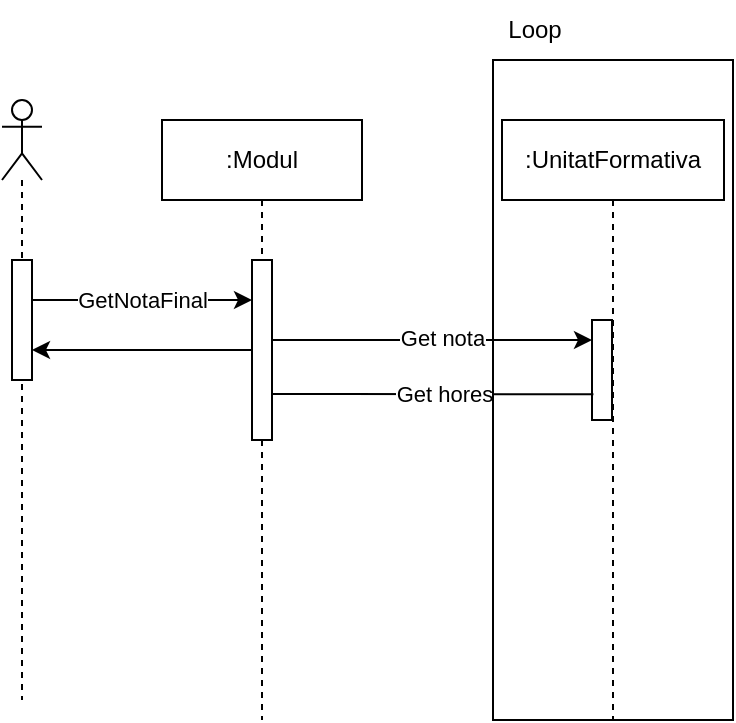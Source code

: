 <mxfile version="20.3.2" type="device"><diagram id="4RYV1UEazqx4tkbyn9y9" name="Page-1"><mxGraphModel dx="1016" dy="520" grid="1" gridSize="10" guides="1" tooltips="1" connect="1" arrows="1" fold="1" page="1" pageScale="1" pageWidth="827" pageHeight="1169" math="0" shadow="0"><root><mxCell id="0"/><mxCell id="1" parent="0"/><mxCell id="5AG-9YvSEWnN_-p3lPaF-12" value=":UnitatFormativa" style="shape=umlLifeline;perimeter=lifelinePerimeter;whiteSpace=wrap;html=1;container=1;collapsible=0;recursiveResize=0;outlineConnect=0;" parent="1" vertex="1"><mxGeometry x="489" y="370" width="111" height="300" as="geometry"/></mxCell><mxCell id="5AG-9YvSEWnN_-p3lPaF-29" value="" style="html=1;points=[];perimeter=orthogonalPerimeter;" parent="5AG-9YvSEWnN_-p3lPaF-12" vertex="1"><mxGeometry x="45" y="100" width="10" height="50" as="geometry"/></mxCell><mxCell id="5AG-9YvSEWnN_-p3lPaF-15" value=":Modul" style="shape=umlLifeline;perimeter=lifelinePerimeter;whiteSpace=wrap;html=1;container=1;collapsible=0;recursiveResize=0;outlineConnect=0;" parent="1" vertex="1"><mxGeometry x="319" y="370" width="100" height="300" as="geometry"/></mxCell><mxCell id="5AG-9YvSEWnN_-p3lPaF-22" value="" style="html=1;points=[];perimeter=orthogonalPerimeter;" parent="5AG-9YvSEWnN_-p3lPaF-15" vertex="1"><mxGeometry x="45" y="70" width="10" height="90" as="geometry"/></mxCell><mxCell id="5AG-9YvSEWnN_-p3lPaF-25" style="edgeStyle=orthogonalEdgeStyle;rounded=0;orthogonalLoop=1;jettySize=auto;html=1;" parent="1" source="5AG-9YvSEWnN_-p3lPaF-22" target="5AG-9YvSEWnN_-p3lPaF-29" edge="1"><mxGeometry relative="1" as="geometry"><Array as="points"><mxPoint x="459" y="480"/><mxPoint x="459" y="480"/></Array></mxGeometry></mxCell><mxCell id="5AG-9YvSEWnN_-p3lPaF-26" value="Get nota" style="edgeLabel;html=1;align=center;verticalAlign=middle;resizable=0;points=[];" parent="5AG-9YvSEWnN_-p3lPaF-25" vertex="1" connectable="0"><mxGeometry x="-0.161" y="1" relative="1" as="geometry"><mxPoint x="18" as="offset"/></mxGeometry></mxCell><mxCell id="5AG-9YvSEWnN_-p3lPaF-30" value="" style="shape=umlLifeline;participant=umlActor;perimeter=lifelinePerimeter;whiteSpace=wrap;html=1;container=1;collapsible=0;recursiveResize=0;verticalAlign=top;spacingTop=36;outlineConnect=0;" parent="1" vertex="1"><mxGeometry x="239" y="360" width="20" height="300" as="geometry"/></mxCell><mxCell id="5AG-9YvSEWnN_-p3lPaF-31" value="" style="html=1;points=[];perimeter=orthogonalPerimeter;" parent="5AG-9YvSEWnN_-p3lPaF-30" vertex="1"><mxGeometry x="5" y="80" width="10" height="60" as="geometry"/></mxCell><mxCell id="5AG-9YvSEWnN_-p3lPaF-32" style="edgeStyle=orthogonalEdgeStyle;rounded=0;orthogonalLoop=1;jettySize=auto;html=1;" parent="1" source="5AG-9YvSEWnN_-p3lPaF-31" target="5AG-9YvSEWnN_-p3lPaF-22" edge="1"><mxGeometry relative="1" as="geometry"><Array as="points"><mxPoint x="309" y="460"/><mxPoint x="309" y="460"/></Array></mxGeometry></mxCell><mxCell id="5AG-9YvSEWnN_-p3lPaF-33" value="GetNotaFinal" style="edgeLabel;html=1;align=center;verticalAlign=middle;resizable=0;points=[];" parent="5AG-9YvSEWnN_-p3lPaF-32" vertex="1" connectable="0"><mxGeometry x="0.255" y="-5" relative="1" as="geometry"><mxPoint x="-14" y="-5" as="offset"/></mxGeometry></mxCell><mxCell id="5AG-9YvSEWnN_-p3lPaF-34" style="edgeStyle=orthogonalEdgeStyle;rounded=0;orthogonalLoop=1;jettySize=auto;html=1;" parent="1" source="5AG-9YvSEWnN_-p3lPaF-22" target="5AG-9YvSEWnN_-p3lPaF-31" edge="1"><mxGeometry relative="1" as="geometry"><Array as="points"><mxPoint x="280" y="485"/><mxPoint x="280" y="485"/></Array></mxGeometry></mxCell><mxCell id="_ANgE-s0PyZ7vYBu8cMO-2" value="Loop" style="text;html=1;align=center;verticalAlign=middle;resizable=0;points=[];autosize=1;strokeColor=none;fillColor=none;" vertex="1" parent="1"><mxGeometry x="480" y="310" width="50" height="30" as="geometry"/></mxCell><mxCell id="_ANgE-s0PyZ7vYBu8cMO-3" value="" style="edgeStyle=orthogonalEdgeStyle;rounded=0;orthogonalLoop=1;jettySize=auto;html=1;endArrow=none;entryX=0.071;entryY=0.743;entryDx=0;entryDy=0;entryPerimeter=0;" edge="1" parent="1" source="5AG-9YvSEWnN_-p3lPaF-22" target="5AG-9YvSEWnN_-p3lPaF-29"><mxGeometry relative="1" as="geometry"><Array as="points"><mxPoint x="410" y="507"/><mxPoint x="410" y="507"/></Array><mxPoint x="374" y="520" as="sourcePoint"/><mxPoint x="534" y="520" as="targetPoint"/></mxGeometry></mxCell><mxCell id="_ANgE-s0PyZ7vYBu8cMO-4" value="Get hores" style="edgeLabel;html=1;align=center;verticalAlign=middle;resizable=0;points=[];" vertex="1" connectable="0" parent="_ANgE-s0PyZ7vYBu8cMO-3"><mxGeometry x="-0.319" y="-4" relative="1" as="geometry"><mxPoint x="31" y="-4" as="offset"/></mxGeometry></mxCell><mxCell id="_ANgE-s0PyZ7vYBu8cMO-1" value="" style="rounded=0;whiteSpace=wrap;html=1;fillColor=none;" vertex="1" parent="1"><mxGeometry x="484.5" y="340" width="120" height="330" as="geometry"/></mxCell></root></mxGraphModel></diagram></mxfile>